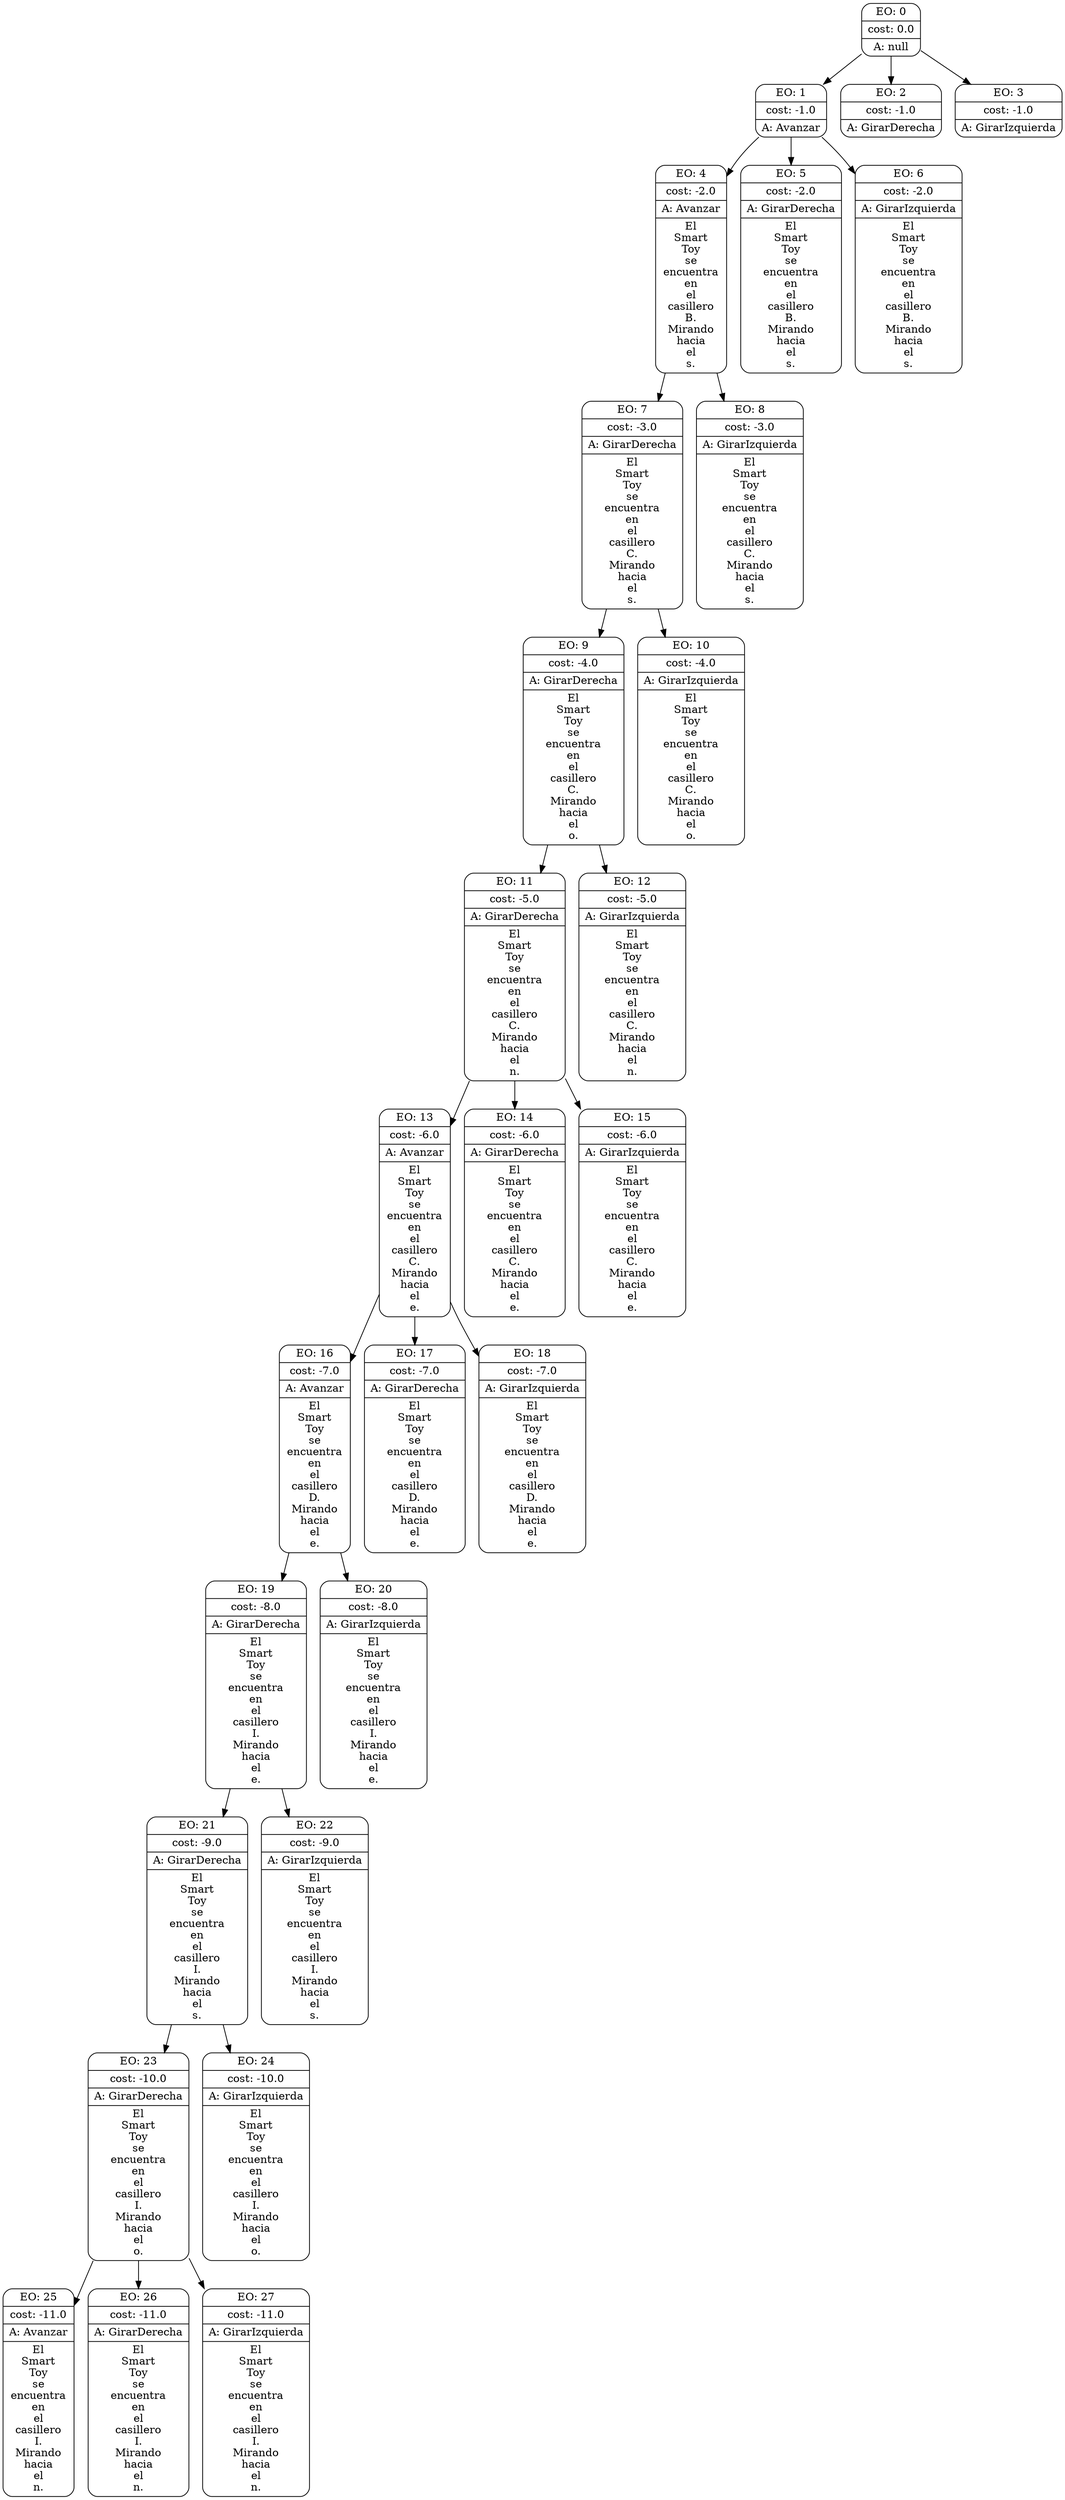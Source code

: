 digraph g {
node [shape = Mrecord];
nodo0[label="{EO: 0|cost: 0.0|A: null}"]
nodo1[label="{EO: 1|cost: -1.0|A: Avanzar}"]
nodo4[label="{EO: 4|cost: -2.0|A: Avanzar|El\nSmart\nToy\nse\nencuentra\nen\nel\ncasillero\nB.\nMirando\nhacia\nel\ns.
}"]
nodo7[label="{EO: 7|cost: -3.0|A: GirarDerecha|El\nSmart\nToy\nse\nencuentra\nen\nel\ncasillero\nC.\nMirando\nhacia\nel\ns.
}"]
nodo9[label="{EO: 9|cost: -4.0|A: GirarDerecha|El\nSmart\nToy\nse\nencuentra\nen\nel\ncasillero\nC.\nMirando\nhacia\nel\no.
}"]
nodo11[label="{EO: 11|cost: -5.0|A: GirarDerecha|El\nSmart\nToy\nse\nencuentra\nen\nel\ncasillero\nC.\nMirando\nhacia\nel\nn.
}"]
nodo13[label="{EO: 13|cost: -6.0|A: Avanzar|El\nSmart\nToy\nse\nencuentra\nen\nel\ncasillero\nC.\nMirando\nhacia\nel\ne.
}"]
nodo16[label="{EO: 16|cost: -7.0|A: Avanzar|El\nSmart\nToy\nse\nencuentra\nen\nel\ncasillero\nD.\nMirando\nhacia\nel\ne.
}"]
nodo19[label="{EO: 19|cost: -8.0|A: GirarDerecha|El\nSmart\nToy\nse\nencuentra\nen\nel\ncasillero\nI.\nMirando\nhacia\nel\ne.
}"]
nodo21[label="{EO: 21|cost: -9.0|A: GirarDerecha|El\nSmart\nToy\nse\nencuentra\nen\nel\ncasillero\nI.\nMirando\nhacia\nel\ns.
}"]
nodo23[label="{EO: 23|cost: -10.0|A: GirarDerecha|El\nSmart\nToy\nse\nencuentra\nen\nel\ncasillero\nI.\nMirando\nhacia\nel\no.
}"]
nodo25[label="{EO: 25|cost: -11.0|A: Avanzar|El\nSmart\nToy\nse\nencuentra\nen\nel\ncasillero\nI.\nMirando\nhacia\nel\nn.
}"]

nodo23 -> nodo25;
nodo26[label="{EO: 26|cost: -11.0|A: GirarDerecha|El\nSmart\nToy\nse\nencuentra\nen\nel\ncasillero\nI.\nMirando\nhacia\nel\nn.
}"]

nodo23 -> nodo26;
nodo27[label="{EO: 27|cost: -11.0|A: GirarIzquierda|El\nSmart\nToy\nse\nencuentra\nen\nel\ncasillero\nI.\nMirando\nhacia\nel\nn.
}"]

nodo23 -> nodo27;

nodo21 -> nodo23;
nodo24[label="{EO: 24|cost: -10.0|A: GirarIzquierda|El\nSmart\nToy\nse\nencuentra\nen\nel\ncasillero\nI.\nMirando\nhacia\nel\no.
}"]

nodo21 -> nodo24;

nodo19 -> nodo21;
nodo22[label="{EO: 22|cost: -9.0|A: GirarIzquierda|El\nSmart\nToy\nse\nencuentra\nen\nel\ncasillero\nI.\nMirando\nhacia\nel\ns.
}"]

nodo19 -> nodo22;

nodo16 -> nodo19;
nodo20[label="{EO: 20|cost: -8.0|A: GirarIzquierda|El\nSmart\nToy\nse\nencuentra\nen\nel\ncasillero\nI.\nMirando\nhacia\nel\ne.
}"]

nodo16 -> nodo20;

nodo13 -> nodo16;
nodo17[label="{EO: 17|cost: -7.0|A: GirarDerecha|El\nSmart\nToy\nse\nencuentra\nen\nel\ncasillero\nD.\nMirando\nhacia\nel\ne.
}"]

nodo13 -> nodo17;
nodo18[label="{EO: 18|cost: -7.0|A: GirarIzquierda|El\nSmart\nToy\nse\nencuentra\nen\nel\ncasillero\nD.\nMirando\nhacia\nel\ne.
}"]

nodo13 -> nodo18;

nodo11 -> nodo13;
nodo14[label="{EO: 14|cost: -6.0|A: GirarDerecha|El\nSmart\nToy\nse\nencuentra\nen\nel\ncasillero\nC.\nMirando\nhacia\nel\ne.
}"]

nodo11 -> nodo14;
nodo15[label="{EO: 15|cost: -6.0|A: GirarIzquierda|El\nSmart\nToy\nse\nencuentra\nen\nel\ncasillero\nC.\nMirando\nhacia\nel\ne.
}"]

nodo11 -> nodo15;

nodo9 -> nodo11;
nodo12[label="{EO: 12|cost: -5.0|A: GirarIzquierda|El\nSmart\nToy\nse\nencuentra\nen\nel\ncasillero\nC.\nMirando\nhacia\nel\nn.
}"]

nodo9 -> nodo12;

nodo7 -> nodo9;
nodo10[label="{EO: 10|cost: -4.0|A: GirarIzquierda|El\nSmart\nToy\nse\nencuentra\nen\nel\ncasillero\nC.\nMirando\nhacia\nel\no.
}"]

nodo7 -> nodo10;

nodo4 -> nodo7;
nodo8[label="{EO: 8|cost: -3.0|A: GirarIzquierda|El\nSmart\nToy\nse\nencuentra\nen\nel\ncasillero\nC.\nMirando\nhacia\nel\ns.
}"]

nodo4 -> nodo8;

nodo1 -> nodo4;
nodo5[label="{EO: 5|cost: -2.0|A: GirarDerecha|El\nSmart\nToy\nse\nencuentra\nen\nel\ncasillero\nB.\nMirando\nhacia\nel\ns.
}"]

nodo1 -> nodo5;
nodo6[label="{EO: 6|cost: -2.0|A: GirarIzquierda|El\nSmart\nToy\nse\nencuentra\nen\nel\ncasillero\nB.\nMirando\nhacia\nel\ns.
}"]

nodo1 -> nodo6;

nodo0 -> nodo1;
nodo2[label="{EO: 2|cost: -1.0|A: GirarDerecha}"]

nodo0 -> nodo2;
nodo3[label="{EO: 3|cost: -1.0|A: GirarIzquierda}"]

nodo0 -> nodo3;


}